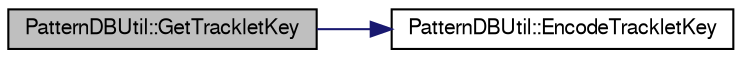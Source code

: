 digraph "PatternDBUtil::GetTrackletKey"
{
  bgcolor="transparent";
  edge [fontname="FreeSans",fontsize="10",labelfontname="FreeSans",labelfontsize="10"];
  node [fontname="FreeSans",fontsize="10",shape=record];
  rankdir="LR";
  Node1 [label="PatternDBUtil::GetTrackletKey",height=0.2,width=0.4,color="black", fillcolor="grey75", style="filled" fontcolor="black"];
  Node1 -> Node2 [color="midnightblue",fontsize="10",style="solid",fontname="FreeSans"];
  Node2 [label="PatternDBUtil::EncodeTrackletKey",height=0.2,width=0.4,color="black",URL="$d2/d0e/classPatternDBUtil.html#a0d4144f29bbb122324526cbabd60756c"];
}
